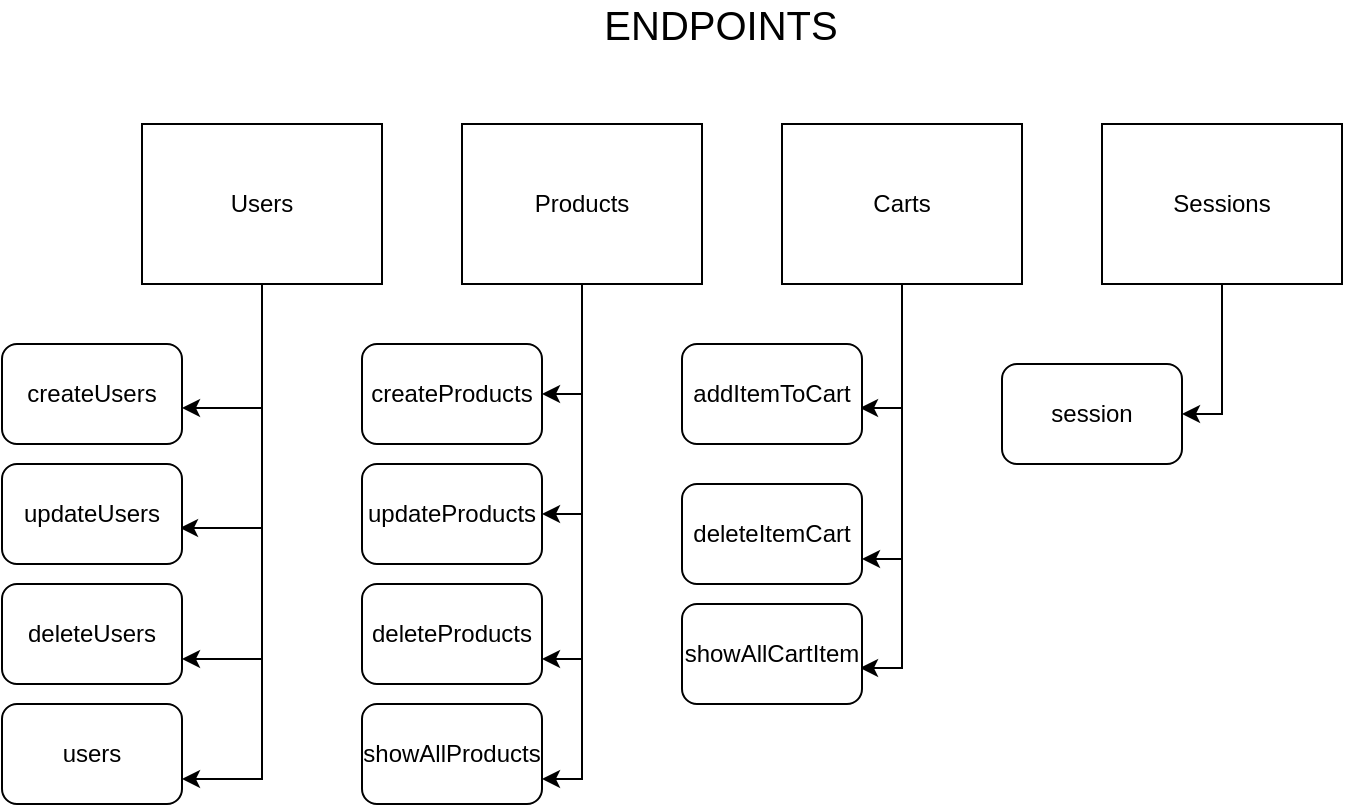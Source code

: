 <mxfile version="14.5.3" type="github"><diagram id="Mfe7DsARdUiGWeqoRzGA" name="Page-1"><mxGraphModel dx="946" dy="547" grid="1" gridSize="10" guides="1" tooltips="1" connect="1" arrows="1" fold="1" page="1" pageScale="1" pageWidth="827" pageHeight="1169" math="0" shadow="0"><root><mxCell id="0"/><mxCell id="1" parent="0"/><mxCell id="JHeCd9vO_9DhEcy3tfbl-23" style="edgeStyle=orthogonalEdgeStyle;rounded=0;orthogonalLoop=1;jettySize=auto;html=1;entryX=1;entryY=0.75;entryDx=0;entryDy=0;" edge="1" parent="1" source="JHeCd9vO_9DhEcy3tfbl-1" target="JHeCd9vO_9DhEcy3tfbl-19"><mxGeometry relative="1" as="geometry"/></mxCell><mxCell id="JHeCd9vO_9DhEcy3tfbl-24" style="edgeStyle=orthogonalEdgeStyle;rounded=0;orthogonalLoop=1;jettySize=auto;html=1;entryX=1;entryY=0.75;entryDx=0;entryDy=0;" edge="1" parent="1" source="JHeCd9vO_9DhEcy3tfbl-1" target="JHeCd9vO_9DhEcy3tfbl-8"><mxGeometry relative="1" as="geometry"/></mxCell><mxCell id="JHeCd9vO_9DhEcy3tfbl-25" style="edgeStyle=orthogonalEdgeStyle;rounded=0;orthogonalLoop=1;jettySize=auto;html=1;entryX=0.989;entryY=0.64;entryDx=0;entryDy=0;entryPerimeter=0;" edge="1" parent="1" source="JHeCd9vO_9DhEcy3tfbl-1" target="JHeCd9vO_9DhEcy3tfbl-7"><mxGeometry relative="1" as="geometry"/></mxCell><mxCell id="JHeCd9vO_9DhEcy3tfbl-26" style="edgeStyle=orthogonalEdgeStyle;rounded=0;orthogonalLoop=1;jettySize=auto;html=1;entryX=1;entryY=0.64;entryDx=0;entryDy=0;entryPerimeter=0;" edge="1" parent="1" source="JHeCd9vO_9DhEcy3tfbl-1" target="JHeCd9vO_9DhEcy3tfbl-6"><mxGeometry relative="1" as="geometry"/></mxCell><mxCell id="JHeCd9vO_9DhEcy3tfbl-1" value="Users" style="rounded=0;whiteSpace=wrap;html=1;" vertex="1" parent="1"><mxGeometry x="80" y="80" width="120" height="80" as="geometry"/></mxCell><mxCell id="JHeCd9vO_9DhEcy3tfbl-28" style="edgeStyle=orthogonalEdgeStyle;rounded=0;orthogonalLoop=1;jettySize=auto;html=1;entryX=1;entryY=0.75;entryDx=0;entryDy=0;" edge="1" parent="1" source="JHeCd9vO_9DhEcy3tfbl-2" target="JHeCd9vO_9DhEcy3tfbl-27"><mxGeometry relative="1" as="geometry"/></mxCell><mxCell id="JHeCd9vO_9DhEcy3tfbl-29" style="edgeStyle=orthogonalEdgeStyle;rounded=0;orthogonalLoop=1;jettySize=auto;html=1;entryX=1;entryY=0.75;entryDx=0;entryDy=0;" edge="1" parent="1" source="JHeCd9vO_9DhEcy3tfbl-2" target="JHeCd9vO_9DhEcy3tfbl-13"><mxGeometry relative="1" as="geometry"/></mxCell><mxCell id="JHeCd9vO_9DhEcy3tfbl-30" style="edgeStyle=orthogonalEdgeStyle;rounded=0;orthogonalLoop=1;jettySize=auto;html=1;entryX=1;entryY=0.5;entryDx=0;entryDy=0;" edge="1" parent="1" source="JHeCd9vO_9DhEcy3tfbl-2" target="JHeCd9vO_9DhEcy3tfbl-14"><mxGeometry relative="1" as="geometry"/></mxCell><mxCell id="JHeCd9vO_9DhEcy3tfbl-31" style="edgeStyle=orthogonalEdgeStyle;rounded=0;orthogonalLoop=1;jettySize=auto;html=1;entryX=1;entryY=0.5;entryDx=0;entryDy=0;" edge="1" parent="1" source="JHeCd9vO_9DhEcy3tfbl-2" target="JHeCd9vO_9DhEcy3tfbl-15"><mxGeometry relative="1" as="geometry"/></mxCell><mxCell id="JHeCd9vO_9DhEcy3tfbl-2" value="Products" style="rounded=0;whiteSpace=wrap;html=1;" vertex="1" parent="1"><mxGeometry x="240" y="80" width="120" height="80" as="geometry"/></mxCell><mxCell id="JHeCd9vO_9DhEcy3tfbl-32" style="edgeStyle=orthogonalEdgeStyle;rounded=0;orthogonalLoop=1;jettySize=auto;html=1;entryX=0.989;entryY=0.64;entryDx=0;entryDy=0;entryPerimeter=0;" edge="1" parent="1" source="JHeCd9vO_9DhEcy3tfbl-3" target="JHeCd9vO_9DhEcy3tfbl-17"><mxGeometry relative="1" as="geometry"/></mxCell><mxCell id="JHeCd9vO_9DhEcy3tfbl-33" style="edgeStyle=orthogonalEdgeStyle;rounded=0;orthogonalLoop=1;jettySize=auto;html=1;entryX=1;entryY=0.75;entryDx=0;entryDy=0;" edge="1" parent="1" source="JHeCd9vO_9DhEcy3tfbl-3" target="JHeCd9vO_9DhEcy3tfbl-16"><mxGeometry relative="1" as="geometry"/></mxCell><mxCell id="JHeCd9vO_9DhEcy3tfbl-34" style="edgeStyle=orthogonalEdgeStyle;rounded=0;orthogonalLoop=1;jettySize=auto;html=1;entryX=0.989;entryY=0.64;entryDx=0;entryDy=0;entryPerimeter=0;" edge="1" parent="1" source="JHeCd9vO_9DhEcy3tfbl-3" target="JHeCd9vO_9DhEcy3tfbl-12"><mxGeometry relative="1" as="geometry"/></mxCell><mxCell id="JHeCd9vO_9DhEcy3tfbl-3" value="Carts" style="rounded=0;whiteSpace=wrap;html=1;" vertex="1" parent="1"><mxGeometry x="400" y="80" width="120" height="80" as="geometry"/></mxCell><mxCell id="JHeCd9vO_9DhEcy3tfbl-36" style="edgeStyle=orthogonalEdgeStyle;rounded=0;orthogonalLoop=1;jettySize=auto;html=1;entryX=1;entryY=0.5;entryDx=0;entryDy=0;" edge="1" parent="1" source="JHeCd9vO_9DhEcy3tfbl-4" target="JHeCd9vO_9DhEcy3tfbl-18"><mxGeometry relative="1" as="geometry"><mxPoint x="620" y="200" as="targetPoint"/></mxGeometry></mxCell><mxCell id="JHeCd9vO_9DhEcy3tfbl-4" value="Sessions" style="rounded=0;whiteSpace=wrap;html=1;" vertex="1" parent="1"><mxGeometry x="560" y="80" width="120" height="80" as="geometry"/></mxCell><mxCell id="JHeCd9vO_9DhEcy3tfbl-6" value="createUsers" style="rounded=1;whiteSpace=wrap;html=1;" vertex="1" parent="1"><mxGeometry x="10" y="190" width="90" height="50" as="geometry"/></mxCell><mxCell id="JHeCd9vO_9DhEcy3tfbl-7" value="updateUsers" style="rounded=1;whiteSpace=wrap;html=1;" vertex="1" parent="1"><mxGeometry x="10" y="250" width="90" height="50" as="geometry"/></mxCell><mxCell id="JHeCd9vO_9DhEcy3tfbl-8" value="deleteUsers" style="rounded=1;whiteSpace=wrap;html=1;" vertex="1" parent="1"><mxGeometry x="10" y="310" width="90" height="50" as="geometry"/></mxCell><mxCell id="JHeCd9vO_9DhEcy3tfbl-12" value="addItemToCart" style="rounded=1;whiteSpace=wrap;html=1;" vertex="1" parent="1"><mxGeometry x="350" y="190" width="90" height="50" as="geometry"/></mxCell><mxCell id="JHeCd9vO_9DhEcy3tfbl-13" value="deleteProducts" style="rounded=1;whiteSpace=wrap;html=1;" vertex="1" parent="1"><mxGeometry x="190" y="310" width="90" height="50" as="geometry"/></mxCell><mxCell id="JHeCd9vO_9DhEcy3tfbl-14" value="updateProducts" style="rounded=1;whiteSpace=wrap;html=1;" vertex="1" parent="1"><mxGeometry x="190" y="250" width="90" height="50" as="geometry"/></mxCell><mxCell id="JHeCd9vO_9DhEcy3tfbl-15" value="createProducts" style="rounded=1;whiteSpace=wrap;html=1;" vertex="1" parent="1"><mxGeometry x="190" y="190" width="90" height="50" as="geometry"/></mxCell><mxCell id="JHeCd9vO_9DhEcy3tfbl-16" value="deleteItemCart" style="rounded=1;whiteSpace=wrap;html=1;" vertex="1" parent="1"><mxGeometry x="350" y="260" width="90" height="50" as="geometry"/></mxCell><mxCell id="JHeCd9vO_9DhEcy3tfbl-17" value="showAllCartItem" style="rounded=1;whiteSpace=wrap;html=1;" vertex="1" parent="1"><mxGeometry x="350" y="320" width="90" height="50" as="geometry"/></mxCell><mxCell id="JHeCd9vO_9DhEcy3tfbl-18" value="session" style="rounded=1;whiteSpace=wrap;html=1;" vertex="1" parent="1"><mxGeometry x="510" y="200" width="90" height="50" as="geometry"/></mxCell><mxCell id="JHeCd9vO_9DhEcy3tfbl-19" value="users" style="rounded=1;whiteSpace=wrap;html=1;" vertex="1" parent="1"><mxGeometry x="10" y="370" width="90" height="50" as="geometry"/></mxCell><mxCell id="JHeCd9vO_9DhEcy3tfbl-20" value="&lt;font style=&quot;font-size: 20px&quot;&gt;ENDPOINTS&lt;/font&gt;" style="text;html=1;align=center;verticalAlign=middle;resizable=0;points=[];autosize=1;" vertex="1" parent="1"><mxGeometry x="304" y="20" width="130" height="20" as="geometry"/></mxCell><mxCell id="JHeCd9vO_9DhEcy3tfbl-27" value="showAllProducts" style="rounded=1;whiteSpace=wrap;html=1;" vertex="1" parent="1"><mxGeometry x="190" y="370" width="90" height="50" as="geometry"/></mxCell></root></mxGraphModel></diagram></mxfile>